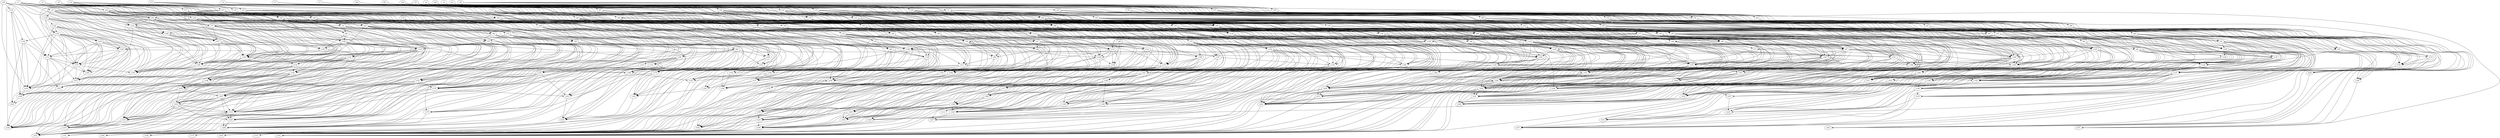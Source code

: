 digraph EW {
v244 -> v246[weight="0.11712"]
v239 -> v240[weight="0.10616"]
v238 -> v245[weight="0.06142"]
v235 -> v238[weight="0.07048"]
v233 -> v240[weight="0.07634"]
v232 -> v248[weight="0.10223"]
v231 -> v248[weight="0.10699"]
v229 -> v249[weight="0.10098"]
v228 -> v241[weight="0.01473"]
v226 -> v231[weight="0.07638"]
v223 -> v242[weight="0.10184"]
v223 -> v249[weight="0.10898"]
v222 -> v225[weight="0.09842"]
v220 -> v247[weight="0.10309"]
v219 -> v221[weight="0.06535"]
v218 -> v224[weight="0.05993"]
v218 -> v227[weight="0.09192"]
v217 -> v232[weight="0.09613"]
v216 -> v232[weight="0.08738"]
v214 -> v219[weight="0.04104"]
v214 -> v221[weight="0.10444"]
v213 -> v235[weight="0.09305"]
v213 -> v238[weight="0.10707"]
v212 -> v214[weight="0.09024"]
v212 -> v219[weight="0.08099"]
v212 -> v221[weight="0.08320"]
v212 -> v244[weight="0.04321"]
v211 -> v222[weight="0.06192"]
v211 -> v225[weight="0.10649"]
v210 -> v212[weight="0.05813"]
v210 -> v214[weight="0.07099"]
v210 -> v219[weight="0.03728"]
v210 -> v221[weight="0.03659"]
v210 -> v244[weight="0.10062"]
v209 -> v211[weight="0.01269"]
v209 -> v222[weight="0.07357"]
v209 -> v225[weight="0.11652"]
v208 -> v226[weight="0.04662"]
v208 -> v231[weight="0.08821"]
v207 -> v210[weight="0.03158"]
v207 -> v212[weight="0.05667"]
v207 -> v214[weight="0.10119"]
v207 -> v219[weight="0.06878"]
v207 -> v221[weight="0.02902"]
v207 -> v244[weight="0.09218"]
v206 -> v209[weight="0.11467"]
v205 -> v207[weight="0.10606"]
v205 -> v210[weight="0.07932"]
v205 -> v214[weight="0.07345"]
v205 -> v219[weight="0.05157"]
v205 -> v221[weight="0.08879"]
v204 -> v222[weight="0.09626"]
v204 -> v225[weight="0.05003"]
v204 -> v231[weight="0.11432"]
v203 -> v249[weight="0.04148"]
v202 -> v204[weight="0.04207"]
v202 -> v209[weight="0.10956"]
v202 -> v211[weight="0.09692"]
v202 -> v222[weight="0.05440"]
v202 -> v225[weight="0.06056"]
v201 -> v216[weight="0.11363"]
v201 -> v217[weight="0.11118"]
v201 -> v232[weight="0.03557"]
v201 -> v248[weight="0.06668"]
v200 -> v203[weight="0.05651"]
v200 -> v223[weight="0.09984"]
v200 -> v249[weight="0.06335"]
v199 -> v237[weight="0.06767"]
v198 -> v223[weight="0.09036"]
v198 -> v242[weight="0.03037"]
v197 -> v230[weight="0.09937"]
v196 -> v205[weight="0.05718"]
v196 -> v214[weight="0.08233"]
v196 -> v219[weight="0.08903"]
v195 -> v238[weight="0.11390"]
v195 -> v245[weight="0.09286"]
v194 -> v220[weight="0.11551"]
v193 -> v243[weight="0.09306"]
v192 -> v243[weight="0.07897"]
v191 -> v202[weight="0.06216"]
v191 -> v204[weight="0.07061"]
v191 -> v222[weight="0.09234"]
v191 -> v225[weight="0.11446"]
v191 -> v231[weight="0.11935"]
v190 -> v220[weight="0.04330"]
v190 -> v247[weight="0.06680"]
v189 -> v200[weight="0.11303"]
v189 -> v203[weight="0.05779"]
v189 -> v220[weight="0.09403"]
v189 -> v249[weight="0.08557"]
v188 -> v230[weight="0.05191"]
v188 -> v233[weight="0.08575"]
v188 -> v240[weight="0.09560"]
v187 -> v208[weight="0.06557"]
v187 -> v226[weight="0.03660"]
v187 -> v231[weight="0.04215"]
v187 -> v248[weight="0.11716"]
v186 -> v189[weight="0.05775"]
v186 -> v203[weight="0.10305"]
v186 -> v249[weight="0.11195"]
v185 -> v201[weight="0.06956"]
v185 -> v232[weight="0.10259"]
v185 -> v248[weight="0.02896"]
v184 -> v188[weight="0.07566"]
v184 -> v197[weight="0.05351"]
v184 -> v230[weight="0.04691"]
v183 -> v215[weight="0.03017"]
v182 -> v198[weight="0.07870"]
v182 -> v223[weight="0.08452"]
v182 -> v242[weight="0.10811"]
v181 -> v184[weight="0.08764"]
v181 -> v188[weight="0.10778"]
v181 -> v196[weight="0.11674"]
v181 -> v230[weight="0.05963"]
v180 -> v213[weight="0.03355"]
v179 -> v193[weight="0.10256"]
v179 -> v212[weight="0.09146"]
v179 -> v244[weight="0.07050"]
v178 -> v236[weight="0.02867"]
v177 -> v186[weight="0.03537"]
v177 -> v189[weight="0.03512"]
v177 -> v203[weight="0.06820"]
v177 -> v249[weight="0.07806"]
v176 -> v191[weight="0.02089"]
v176 -> v202[weight="0.04299"]
v176 -> v204[weight="0.06123"]
v176 -> v222[weight="0.07243"]
v176 -> v225[weight="0.09939"]
v175 -> v246[weight="0.03569"]
v174 -> v179[weight="0.09292"]
v174 -> v192[weight="0.07813"]
v174 -> v243[weight="0.07415"]
v172 -> v180[weight="0.08119"]
v172 -> v197[weight="0.09121"]
v172 -> v213[weight="0.05932"]
v172 -> v235[weight="0.07388"]
v171 -> v172[weight="0.06889"]
v171 -> v180[weight="0.10106"]
v171 -> v213[weight="0.06758"]
v171 -> v235[weight="0.03106"]
v171 -> v238[weight="0.05664"]
v171 -> v245[weight="0.11526"]
v170 -> v182[weight="0.06422"]
v170 -> v198[weight="0.10237"]
v170 -> v223[weight="0.03653"]
v170 -> v229[weight="0.10924"]
v170 -> v249[weight="0.11264"]
v169 -> v177[weight="0.08571"]
v169 -> v186[weight="0.05624"]
v169 -> v189[weight="0.08899"]
v169 -> v190[weight="0.09320"]
v169 -> v220[weight="0.10104"]
v168 -> v187[weight="0.04080"]
v168 -> v204[weight="0.11515"]
v168 -> v208[weight="0.08885"]
v168 -> v226[weight="0.07555"]
v168 -> v231[weight="0.00268"]
v168 -> v248[weight="0.10481"]
v167 -> v224[weight="0.07521"]
v166 -> v236[weight="0.09479"]
v165 -> v171[weight="0.11685"]
v165 -> v172[weight="0.09828"]
v165 -> v180[weight="0.01756"]
v165 -> v191[weight="0.10673"]
v165 -> v213[weight="0.05003"]
v164 -> v190[weight="0.07043"]
v164 -> v194[weight="0.07229"]
v164 -> v220[weight="0.05001"]
v164 -> v247[weight="0.09969"]
v163 -> v202[weight="0.09825"]
v163 -> v209[weight="0.02235"]
v163 -> v211[weight="0.01708"]
v163 -> v222[weight="0.05489"]
v163 -> v225[weight="0.11682"]
v162 -> v192[weight="0.09472"]
v161 -> v169[weight="0.10571"]
v161 -> v177[weight="0.07299"]
v161 -> v186[weight="0.06124"]
v161 -> v189[weight="0.10748"]
v161 -> v229[weight="0.10509"]
v161 -> v249[weight="0.11843"]
v160 -> v168[weight="0.06839"]
v160 -> v176[weight="0.06571"]
v160 -> v187[weight="0.10794"]
v160 -> v191[weight="0.05410"]
v160 -> v202[weight="0.08639"]
v160 -> v204[weight="0.06352"]
v160 -> v225[weight="0.11314"]
v160 -> v231[weight="0.06647"]
v159 -> v234[weight="0.05490"]
v159 -> v239[weight="0.10493"]
v158 -> v170[weight="0.05722"]
v158 -> v200[weight="0.07196"]
v158 -> v203[weight="0.09121"]
v158 -> v223[weight="0.05291"]
v158 -> v229[weight="0.09925"]
v158 -> v249[weight="0.05734"]
v157 -> v181[weight="0.05473"]
v157 -> v184[weight="0.04716"]
v157 -> v188[weight="0.10501"]
v157 -> v197[weight="0.07152"]
v157 -> v230[weight="0.05597"]
v156 -> v196[weight="0.08377"]
v156 -> v205[weight="0.05088"]
v156 -> v207[weight="0.07567"]
v156 -> v210[weight="0.04409"]
v156 -> v212[weight="0.08418"]
v156 -> v214[weight="0.03435"]
v156 -> v219[weight="0.00745"]
v156 -> v221[weight="0.07280"]
v155 -> v165[weight="0.05001"]
v155 -> v171[weight="0.07487"]
v155 -> v172[weight="0.04996"]
v155 -> v180[weight="0.03246"]
v155 -> v197[weight="0.11679"]
v155 -> v213[weight="0.01559"]
v155 -> v235[weight="0.09681"]
v155 -> v238[weight="0.11940"]
v154 -> v171[weight="0.08024"]
v154 -> v195[weight="0.11016"]
v154 -> v235[weight="0.09296"]
v154 -> v238[weight="0.02365"]
v154 -> v245[weight="0.04011"]
v153 -> v228[weight="0.05583"]
v153 -> v241[weight="0.04247"]
v152 -> v179[weight="0.10233"]
v152 -> v207[weight="0.08799"]
v152 -> v210[weight="0.10636"]
v152 -> v212[weight="0.05852"]
v152 -> v221[weight="0.11655"]
v152 -> v244[weight="0.03365"]
v152 -> v246[weight="0.09510"]
v151 -> v168[weight="0.09264"]
v151 -> v187[weight="0.06861"]
v151 -> v208[weight="0.00391"]
v151 -> v226[weight="0.04792"]
v151 -> v231[weight="0.09202"]
v150 -> v164[weight="0.09115"]
v150 -> v169[weight="0.06638"]
v150 -> v177[weight="0.08428"]
v150 -> v186[weight="0.08087"]
v150 -> v189[weight="0.06046"]
v150 -> v190[weight="0.06182"]
v150 -> v203[weight="0.11351"]
v150 -> v220[weight="0.04158"]
v149 -> v163[weight="0.07447"]
v149 -> v206[weight="0.10265"]
v149 -> v209[weight="0.05363"]
v149 -> v211[weight="0.05830"]
v149 -> v222[weight="0.11405"]
v149 -> v225[weight="0.10995"]
v148 -> v157[weight="0.01712"]
v148 -> v181[weight="0.05620"]
v148 -> v184[weight="0.03398"]
v148 -> v188[weight="0.08809"]
v148 -> v197[weight="0.07085"]
v148 -> v230[weight="0.04043"]
v147 -> v162[weight="0.09416"]
v147 -> v166[weight="0.11877"]
v146 -> v218[weight="0.06252"]
v146 -> v224[weight="0.11387"]
v146 -> v227[weight="0.04560"]
v145 -> v146[weight="0.10595"]
v144 -> v168[weight="0.09650"]
v144 -> v185[weight="0.03018"]
v144 -> v187[weight="0.11380"]
v144 -> v201[weight="0.08140"]
v144 -> v204[weight="0.11540"]
v144 -> v231[weight="0.09846"]
v144 -> v232[weight="0.11686"]
v144 -> v248[weight="0.01527"]
v143 -> v152[weight="0.07831"]
v143 -> v175[weight="0.10421"]
v143 -> v179[weight="0.08905"]
v143 -> v193[weight="0.06865"]
v143 -> v212[weight="0.11875"]
v143 -> v244[weight="0.07554"]
v143 -> v246[weight="0.07590"]
v142 -> v154[weight="0.11701"]
v142 -> v155[weight="0.04818"]
v142 -> v165[weight="0.04797"]
v142 -> v171[weight="0.08119"]
v142 -> v172[weight="0.09299"]
v142 -> v180[weight="0.04124"]
v142 -> v195[weight="0.08901"]
v142 -> v213[weight="0.03433"]
v142 -> v235[weight="0.11123"]
v142 -> v238[weight="0.10237"]
v140 -> v147[weight="0.04712"]
v140 -> v162[weight="0.10969"]
v139 -> v156[weight="0.06665"]
v139 -> v196[weight="0.04593"]
v139 -> v205[weight="0.01814"]
v139 -> v210[weight="0.09743"]
v139 -> v214[weight="0.08428"]
v139 -> v219[weight="0.06833"]
v139 -> v221[weight="0.10596"]
v138 -> v151[weight="0.11903"]
v138 -> v188[weight="0.10136"]
v138 -> v226[weight="0.11064"]
v138 -> v233[weight="0.09598"]
v138 -> v239[weight="0.11352"]
v138 -> v240[weight="0.02076"]
v137 -> v145[weight="0.11708"]
v137 -> v146[weight="0.03524"]
v137 -> v183[weight="0.11008"]
v137 -> v215[weight="0.11222"]
v137 -> v218[weight="0.04325"]
v137 -> v224[weight="0.10278"]
v137 -> v227[weight="0.07930"]
v136 -> v159[weight="0.02310"]
v136 -> v234[weight="0.03185"]
v135 -> v141[weight="0.06693"]
v135 -> v181[weight="0.07362"]
v135 -> v230[weight="0.11174"]
v134 -> v137[weight="0.10296"]
v134 -> v145[weight="0.10314"]
v134 -> v146[weight="0.06821"]
v134 -> v227[weight="0.03986"]
v133 -> v166[weight="0.06778"]
v132 -> v154[weight="0.08146"]
v132 -> v171[weight="0.07460"]
v132 -> v235[weight="0.05508"]
v132 -> v238[weight="0.06935"]
v131 -> v143[weight="0.05854"]
v131 -> v179[weight="0.09728"]
v131 -> v193[weight="0.01012"]
v131 -> v243[weight="0.10112"]
v130 -> v194[weight="0.05825"]
v130 -> v234[weight="0.11697"]
v129 -> v133[weight="0.07141"]
v129 -> v147[weight="0.08531"]
v129 -> v166[weight="0.03392"]
v129 -> v178[weight="0.11909"]
v129 -> v236[weight="0.09707"]
v128 -> v136[weight="0.11358"]
v128 -> v159[weight="0.09153"]
v128 -> v173[weight="0.11948"]
v128 -> v239[weight="0.01726"]
v126 -> v183[weight="0.08912"]
v126 -> v215[weight="0.05899"]
v125 -> v148[weight="0.04208"]
v125 -> v157[weight="0.02917"]
v125 -> v172[weight="0.11220"]
v125 -> v181[weight="0.08041"]
v125 -> v184[weight="0.05816"]
v125 -> v197[weight="0.05633"]
v125 -> v230[weight="0.08248"]
v124 -> v142[weight="0.06118"]
v124 -> v155[weight="0.01487"]
v124 -> v165[weight="0.05177"]
v124 -> v171[weight="0.08584"]
v124 -> v172[weight="0.04713"]
v124 -> v180[weight="0.03552"]
v124 -> v197[weight="0.10321"]
v124 -> v213[weight="0.03033"]
v124 -> v235[weight="0.10482"]
v123 -> v175[weight="0.07983"]
v123 -> v246[weight="0.10306"]
v122 -> v139[weight="0.01217"]
v122 -> v156[weight="0.05505"]
v122 -> v196[weight="0.05144"]
v122 -> v205[weight="0.00647"]
v122 -> v207[weight="0.11241"]
v122 -> v210[weight="0.08536"]
v122 -> v214[weight="0.07516"]
v122 -> v219[weight="0.05638"]
v122 -> v221[weight="0.09525"]
v121 -> v158[weight="0.08749"]
v121 -> v170[weight="0.03464"]
v121 -> v182[weight="0.03939"]
v121 -> v198[weight="0.07031"]
v121 -> v223[weight="0.04530"]
v121 -> v242[weight="0.09371"]
v120 -> v145[weight="0.09428"]
v120 -> v161[weight="0.09789"]
v120 -> v229[weight="0.08292"]
v119 -> v120[weight="0.10342"]
v119 -> v134[weight="0.04953"]
v119 -> v137[weight="0.09676"]
v119 -> v145[weight="0.05361"]
v119 -> v146[weight="0.07143"]
v119 -> v227[weight="0.07465"]
v118 -> v124[weight="0.06300"]
v118 -> v142[weight="0.11650"]
v118 -> v151[weight="0.10687"]
v118 -> v155[weight="0.07746"]
v118 -> v165[weight="0.08159"]
v118 -> v172[weight="0.08663"]
v118 -> v180[weight="0.07699"]
v118 -> v184[weight="0.11388"]
v118 -> v197[weight="0.06902"]
v118 -> v208[weight="0.10634"]
v118 -> v213[weight="0.09204"]
v117 -> v140[weight="0.10873"]
v117 -> v147[weight="0.11794"]
v117 -> v167[weight="0.09427"]
v117 -> v178[weight="0.06290"]
v117 -> v236[weight="0.08473"]
v116 -> v164[weight="0.04060"]
v116 -> v190[weight="0.07925"]
v116 -> v194[weight="0.08583"]
v116 -> v220[weight="0.08021"]
v116 -> v247[weight="0.07638"]
v115 -> v153[weight="0.05126"]
v115 -> v228[weight="0.08124"]
v115 -> v241[weight="0.06730"]
v114 -> v163[weight="0.05526"]
v114 -> v176[weight="0.08339"]
v114 -> v191[weight="0.10158"]
v114 -> v202[weight="0.07319"]
v114 -> v204[weight="0.11526"]
v114 -> v209[weight="0.07685"]
v114 -> v211[weight="0.06713"]
v114 -> v222[weight="0.02060"]
v114 -> v225[weight="0.11896"]
v113 -> v121[weight="0.05379"]
v113 -> v158[weight="0.09842"]
v113 -> v170[weight="0.07229"]
v113 -> v182[weight="0.08536"]
v113 -> v198[weight="0.05009"]
v113 -> v223[weight="0.04665"]
v113 -> v242[weight="0.05551"]
v112 -> v128[weight="0.09960"]
v112 -> v136[weight="0.05632"]
v112 -> v159[weight="0.04347"]
v112 -> v234[weight="0.08047"]
v112 -> v239[weight="0.10722"]
v110 -> v122[weight="0.05351"]
v110 -> v139[weight="0.06016"]
v110 -> v156[weight="0.03963"]
v110 -> v196[weight="0.05323"]
v110 -> v205[weight="0.05391"]
v110 -> v207[weight="0.11522"]
v110 -> v210[weight="0.08364"]
v110 -> v212[weight="0.11550"]
v110 -> v214[weight="0.02920"]
v110 -> v219[weight="0.04680"]
v110 -> v221[weight="0.11114"]
v109 -> v126[weight="0.09332"]
v109 -> v137[weight="0.05083"]
v109 -> v146[weight="0.08420"]
v109 -> v183[weight="0.06517"]
v109 -> v215[weight="0.06179"]
v109 -> v218[weight="0.07179"]
v108 -> v110[weight="0.06803"]
v108 -> v122[weight="0.08214"]
v108 -> v135[weight="0.11644"]
v108 -> v139[weight="0.07724"]
v108 -> v156[weight="0.10525"]
v108 -> v181[weight="0.10766"]
v108 -> v196[weight="0.03132"]
v108 -> v205[weight="0.08755"]
v108 -> v214[weight="0.09401"]
v108 -> v219[weight="0.11157"]
v107 -> v130[weight="0.11436"]
v107 -> v173[weight="0.08976"]
v107 -> v200[weight="0.08254"]
v107 -> v203[weight="0.11594"]
v106 -> v123[weight="0.11362"]
v106 -> v131[weight="0.02227"]
v106 -> v143[weight="0.06821"]
v106 -> v179[weight="0.11930"]
v106 -> v193[weight="0.02119"]
v106 -> v243[weight="0.10940"]
v106 -> v246[weight="0.11883"]
v105 -> v106[weight="0.01034"]
v105 -> v123[weight="0.10392"]
v105 -> v131[weight="0.03234"]
v105 -> v143[weight="0.07217"]
v105 -> v193[weight="0.03141"]
v105 -> v243[weight="0.11674"]
v105 -> v246[weight="0.11604"]
v104 -> v144[weight="0.08161"]
v104 -> v185[weight="0.07936"]
v104 -> v201[weight="0.02597"]
v104 -> v217[weight="0.09568"]
v104 -> v232[weight="0.04888"]
v104 -> v248[weight="0.06640"]
v103 -> v174[weight="0.03708"]
v103 -> v192[weight="0.04287"]
v103 -> v243[weight="0.05731"]
v102 -> v138[weight="0.09831"]
v102 -> v187[weight="0.09374"]
v102 -> v226[weight="0.07775"]
v102 -> v240[weight="0.11740"]
v101 -> v108[weight="0.05491"]
v101 -> v110[weight="0.07783"]
v101 -> v122[weight="0.05090"]
v101 -> v125[weight="0.10521"]
v101 -> v139[weight="0.03983"]
v101 -> v156[weight="0.09930"]
v101 -> v157[weight="0.10869"]
v101 -> v181[weight="0.10336"]
v101 -> v196[weight="0.03115"]
v101 -> v205[weight="0.05734"]
v101 -> v214[weight="0.10662"]
v101 -> v219[weight="0.10279"]
v100 -> v103[weight="0.06580"]
v100 -> v133[weight="0.08099"]
v100 -> v174[weight="0.06827"]
v100 -> v192[weight="0.07056"]
v99 -> v129[weight="0.10765"]
v99 -> v140[weight="0.05150"]
v99 -> v147[weight="0.03171"]
v99 -> v162[weight="0.06455"]
v98 -> v117[weight="0.11425"]
v98 -> v178[weight="0.05183"]
v98 -> v236[weight="0.04433"]
v97 -> v144[weight="0.07138"]
v97 -> v160[weight="0.08756"]
v97 -> v168[weight="0.10904"]
v97 -> v176[weight="0.10973"]
v97 -> v185[weight="0.07779"]
v97 -> v191[weight="0.11562"]
v97 -> v202[weight="0.08870"]
v97 -> v204[weight="0.04951"]
v97 -> v225[weight="0.05664"]
v97 -> v231[weight="0.10938"]
v97 -> v248[weight="0.08598"]
v96 -> v199[weight="0.01569"]
v96 -> v237[weight="0.06553"]
v95 -> v115[weight="0.09423"]
v95 -> v153[weight="0.11710"]
v95 -> v216[weight="0.11785"]
v94 -> v141[weight="0.08070"]
v94 -> v198[weight="0.09053"]
v94 -> v242[weight="0.09095"]
v93 -> v97[weight="0.07550"]
v93 -> v144[weight="0.08371"]
v93 -> v160[weight="0.04360"]
v93 -> v168[weight="0.03641"]
v93 -> v176[weight="0.10570"]
v93 -> v185[weight="0.11051"]
v93 -> v187[weight="0.07640"]
v93 -> v191[weight="0.09704"]
v93 -> v202[weight="0.11502"]
v93 -> v204[weight="0.07908"]
v93 -> v226[weight="0.11188"]
v93 -> v231[weight="0.03594"]
v93 -> v248[weight="0.09608"]
v92 -> v122[weight="0.11702"]
v92 -> v132[weight="0.07972"]
v92 -> v139[weight="0.11349"]
v92 -> v171[weight="0.08961"]
v92 -> v172[weight="0.09296"]
v92 -> v205[weight="0.11628"]
v92 -> v235[weight="0.06040"]
v91 -> v109[weight="0.06129"]
v91 -> v119[weight="0.09388"]
v91 -> v134[weight="0.09544"]
v91 -> v137[weight="0.01061"]
v91 -> v145[weight="0.11905"]
v91 -> v146[weight="0.02723"]
v91 -> v218[weight="0.04088"]
v91 -> v224[weight="0.09863"]
v91 -> v227[weight="0.06960"]
v90 -> v113[weight="0.11828"]
v90 -> v173[weight="0.06973"]
v90 -> v233[weight="0.10517"]
v90 -> v242[weight="0.10115"]
v89 -> v116[weight="0.06089"]
v89 -> v127[weight="0.10682"]
v89 -> v130[weight="0.10584"]
v89 -> v164[weight="0.07494"]
v89 -> v194[weight="0.05110"]
v88 -> v98[weight="0.08567"]
v88 -> v182[weight="0.09779"]
v87 -> v111[weight="0.11190"]
v87 -> v130[weight="0.03684"]
v87 -> v136[weight="0.10342"]
v87 -> v194[weight="0.08273"]
v87 -> v234[weight="0.08302"]
v86 -> v108[weight="0.11578"]
v86 -> v135[weight="0.10345"]
v86 -> v141[weight="0.05640"]
v85 -> v152[weight="0.10662"]
v85 -> v175[weight="0.11147"]
v85 -> v246[weight="0.09698"]
v84 -> v100[weight="0.09532"]
v84 -> v103[weight="0.05747"]
v84 -> v106[weight="0.11963"]
v84 -> v131[weight="0.10014"]
v84 -> v174[weight="0.02770"]
v84 -> v179[weight="0.06994"]
v84 -> v192[weight="0.10034"]
v84 -> v193[weight="0.09844"]
v84 -> v243[weight="0.07221"]
v83 -> v95[weight="0.11982"]
v83 -> v104[weight="0.08511"]
v83 -> v201[weight="0.09238"]
v83 -> v217[weight="0.03695"]
v83 -> v232[weight="0.06812"]
v82 -> v85[weight="0.04344"]
v82 -> v152[weight="0.06590"]
v82 -> v175[weight="0.11914"]
v82 -> v207[weight="0.10290"]
v82 -> v212[weight="0.10888"]
v82 -> v244[weight="0.09913"]
v82 -> v246[weight="0.09265"]
v81 -> v119[weight="0.08225"]
v81 -> v134[weight="0.04508"]
v81 -> v146[weight="0.11254"]
v81 -> v227[weight="0.07588"]
v81 -> v229[weight="0.10166"]
v80 -> v97[weight="0.08938"]
v80 -> v149[weight="0.09615"]
v80 -> v202[weight="0.11386"]
v80 -> v204[weight="0.10423"]
v80 -> v225[weight="0.05577"]
v79 -> v84[weight="0.09700"]
v79 -> v110[weight="0.11633"]
v79 -> v174[weight="0.10110"]
v79 -> v179[weight="0.07431"]
v79 -> v212[weight="0.11328"]
v79 -> v214[weight="0.09294"]
v78 -> v112[weight="0.10817"]
v78 -> v128[weight="0.03633"]
v78 -> v138[weight="0.09955"]
v78 -> v159[weight="0.11389"]
v78 -> v239[weight="0.02065"]
v78 -> v240[weight="0.09536"]
v77 -> v78[weight="0.10966"]
v77 -> v102[weight="0.02737"]
v77 -> v138[weight="0.07171"]
v77 -> v151[weight="0.11765"]
v77 -> v187[weight="0.10655"]
v77 -> v208[weight="0.11848"]
v77 -> v226[weight="0.08175"]
v77 -> v240[weight="0.09031"]
v76 -> v95[weight="0.07370"]
v76 -> v115[weight="0.03658"]
v76 -> v153[weight="0.04395"]
v76 -> v228[weight="0.09469"]
v76 -> v241[weight="0.08004"]
v75 -> v89[weight="0.03394"]
v75 -> v116[weight="0.02706"]
v75 -> v164[weight="0.04846"]
v75 -> v190[weight="0.10387"]
v75 -> v194[weight="0.06452"]
v75 -> v220[weight="0.09669"]
v75 -> v247[weight="0.10191"]
v74 -> v109[weight="0.10730"]
v74 -> v126[weight="0.07749"]
v74 -> v183[weight="0.05190"]
v74 -> v215[weight="0.04643"]
v73 -> v120[weight="0.10775"]
v73 -> v145[weight="0.09149"]
v72 -> v107[weight="0.11731"]
v72 -> v150[weight="0.08210"]
v72 -> v177[weight="0.06434"]
v72 -> v186[weight="0.09359"]
v72 -> v189[weight="0.03706"]
v72 -> v200[weight="0.08158"]
v72 -> v203[weight="0.03470"]
v72 -> v220[weight="0.10329"]
v72 -> v249[weight="0.07452"]
v71 -> v135[weight="0.10448"]
v71 -> v148[weight="0.09121"]
v71 -> v157[weight="0.10574"]
v71 -> v181[weight="0.08837"]
v71 -> v184[weight="0.09326"]
v71 -> v188[weight="0.03894"]
v71 -> v230[weight="0.05108"]
v71 -> v233[weight="0.07728"]
v71 -> v240[weight="0.11683"]
v70 -> v79[weight="0.01576"]
v70 -> v84[weight="0.08129"]
v70 -> v100[weight="0.11309"]
v70 -> v174[weight="0.08574"]
v70 -> v179[weight="0.06528"]
v70 -> v212[weight="0.11795"]
v70 -> v214[weight="0.10735"]
v70 -> v244[weight="0.11957"]
v69 -> v107[weight="0.05640"]
v69 -> v128[weight="0.11896"]
v69 -> v173[weight="0.05282"]
v68 -> v114[weight="0.06736"]
v68 -> v160[weight="0.10388"]
v68 -> v165[weight="0.10769"]
v68 -> v176[weight="0.04396"]
v68 -> v191[weight="0.04982"]
v68 -> v202[weight="0.07329"]
v68 -> v204[weight="0.10336"]
v68 -> v222[weight="0.06811"]
v67 -> v83[weight="0.07338"]
v67 -> v112[weight="0.11331"]
v67 -> v217[weight="0.04501"]
v66 -> v149[weight="0.07561"]
v66 -> v206[weight="0.05154"]
v66 -> v209[weight="0.11107"]
v65 -> v71[weight="0.06843"]
v65 -> v125[weight="0.10535"]
v65 -> v138[weight="0.11370"]
v65 -> v148[weight="0.07162"]
v65 -> v151[weight="0.10304"]
v65 -> v157[weight="0.08838"]
v65 -> v181[weight="0.10922"]
v65 -> v184[weight="0.04790"]
v65 -> v188[weight="0.03552"]
v65 -> v197[weight="0.09301"]
v65 -> v208[weight="0.10677"]
v65 -> v230[weight="0.05007"]
v65 -> v240[weight="0.11415"]
v64 -> v91[weight="0.04394"]
v64 -> v109[weight="0.06144"]
v64 -> v119[weight="0.06813"]
v64 -> v134[weight="0.09237"]
v64 -> v137[weight="0.03977"]
v64 -> v145[weight="0.07791"]
v64 -> v146[weight="0.04384"]
v64 -> v183[weight="0.09898"]
v64 -> v215[weight="0.11174"]
v64 -> v218[weight="0.08298"]
v64 -> v227[weight="0.08490"]
v63 -> v96[weight="0.02231"]
v63 -> v199[weight="0.01821"]
v63 -> v237[weight="0.04962"]
v62 -> v71[weight="0.10901"]
v62 -> v78[weight="0.11140"]
v62 -> v90[weight="0.08635"]
v62 -> v128[weight="0.11744"]
v62 -> v138[weight="0.09478"]
v62 -> v188[weight="0.11357"]
v62 -> v233[weight="0.03192"]
v62 -> v239[weight="0.10804"]
v62 -> v240[weight="0.07405"]
v61 -> v87[weight="0.05163"]
v61 -> v89[weight="0.09050"]
v61 -> v111[weight="0.06739"]
v61 -> v130[weight="0.06867"]
v61 -> v194[weight="0.07466"]
v61 -> v234[weight="0.10977"]
v60 -> v63[weight="0.06637"]
v60 -> v96[weight="0.05690"]
v60 -> v111[weight="0.08712"]
v60 -> v199[weight="0.04868"]
v60 -> v237[weight="0.11595"]
v59 -> v80[weight="0.06845"]
v59 -> v97[weight="0.06442"]
v59 -> v144[weight="0.08084"]
v59 -> v185[weight="0.06135"]
v59 -> v204[weight="0.10796"]
v59 -> v225[weight="0.08326"]
v59 -> v248[weight="0.08763"]
v58 -> v68[weight="0.04795"]
v58 -> v114[weight="0.01947"]
v58 -> v163[weight="0.07425"]
v58 -> v176[weight="0.06845"]
v58 -> v191[weight="0.08507"]
v58 -> v202[weight="0.06778"]
v58 -> v204[weight="0.10891"]
v58 -> v209[weight="0.09540"]
v58 -> v211[weight="0.08501"]
v58 -> v222[weight="0.02759"]
v57 -> v65[weight="0.06750"]
v57 -> v118[weight="0.08024"]
v57 -> v125[weight="0.06349"]
v57 -> v148[weight="0.06092"]
v57 -> v151[weight="0.10773"]
v57 -> v157[weight="0.06773"]
v57 -> v172[weight="0.11673"]
v57 -> v181[weight="0.11710"]
v57 -> v184[weight="0.03368"]
v57 -> v188[weight="0.10123"]
v57 -> v197[weight="0.02583"]
v57 -> v208[weight="0.11002"]
v57 -> v230[weight="0.08049"]
v56 -> v73[weight="0.05918"]
v56 -> v119[weight="0.11916"]
v56 -> v120[weight="0.05027"]
v56 -> v145[weight="0.08552"]
v56 -> v161[weight="0.11851"]
v55 -> v67[weight="0.08505"]
v55 -> v78[weight="0.08955"]
v55 -> v112[weight="0.04590"]
v55 -> v128[weight="0.09745"]
v55 -> v136[weight="0.10111"]
v55 -> v159[weight="0.08414"]
v55 -> v217[weight="0.11852"]
v55 -> v239[weight="0.09744"]
v54 -> v99[weight="0.08037"]
v54 -> v117[weight="0.08936"]
v54 -> v140[weight="0.02922"]
v54 -> v147[weight="0.07003"]
v53 -> v56[weight="0.05542"]
v53 -> v73[weight="0.10372"]
v53 -> v81[weight="0.11179"]
v53 -> v119[weight="0.07620"]
v53 -> v120[weight="0.02782"]
v53 -> v134[weight="0.10851"]
v53 -> v145[weight="0.06902"]
v53 -> v229[weight="0.09315"]
v52 -> v77[weight="0.10533"]
v52 -> v93[weight="0.09973"]
v52 -> v102[weight="0.10130"]
v52 -> v151[weight="0.03422"]
v52 -> v168[weight="0.06388"]
v52 -> v187[weight="0.03447"]
v52 -> v208[weight="0.03135"]
v52 -> v226[weight="0.02384"]
v52 -> v231[weight="0.06392"]
v51 -> v70[weight="0.07990"]
v51 -> v79[weight="0.06984"]
v51 -> v86[weight="0.10847"]
v51 -> v110[weight="0.11491"]
v51 -> v133[weight="0.11676"]
v51 -> v214[weight="0.10713"]
v50 -> v59[weight="0.04226"]
v50 -> v80[weight="0.10173"]
v50 -> v97[weight="0.10154"]
v50 -> v104[weight="0.11784"]
v50 -> v144[weight="0.08851"]
v50 -> v185[weight="0.05942"]
v50 -> v201[weight="0.09673"]
v50 -> v232[weight="0.11667"]
v50 -> v248[weight="0.08802"]
v49 -> v59[weight="0.08296"]
v49 -> v80[weight="0.08196"]
v49 -> v93[weight="0.08739"]
v49 -> v97[weight="0.03121"]
v49 -> v144[weight="0.10234"]
v49 -> v160[weight="0.08334"]
v49 -> v176[weight="0.08610"]
v49 -> v185[weight="0.10833"]
v49 -> v191[weight="0.09628"]
v49 -> v202[weight="0.05875"]
v49 -> v204[weight="0.02568"]
v49 -> v222[weight="0.10927"]
v49 -> v225[weight="0.03314"]
v49 -> v248[weight="0.11708"]
v48 -> v50[weight="0.09958"]
v48 -> v83[weight="0.08782"]
v48 -> v104[weight="0.06005"]
v48 -> v144[weight="0.11407"]
v48 -> v185[weight="0.09500"]
v48 -> v201[weight="0.03841"]
v48 -> v216[weight="0.07531"]
v48 -> v217[weight="0.11710"]
v48 -> v232[weight="0.02109"]
v48 -> v248[weight="0.10057"]
v47 -> v64[weight="0.10444"]
v47 -> v91[weight="0.06658"]
v47 -> v109[weight="0.07505"]
v47 -> v137[weight="0.06569"]
v47 -> v146[weight="0.09071"]
v47 -> v167[weight="0.11422"]
v47 -> v218[weight="0.02914"]
v47 -> v224[weight="0.05238"]
v46 -> v161[weight="0.07892"]
v46 -> v169[weight="0.06854"]
v46 -> v177[weight="0.11118"]
v46 -> v186[weight="0.07689"]
v45 -> v48[weight="0.11127"]
v45 -> v67[weight="0.06225"]
v45 -> v76[weight="0.11037"]
v45 -> v83[weight="0.02906"]
v45 -> v95[weight="0.10135"]
v45 -> v104[weight="0.11417"]
v45 -> v217[weight="0.04535"]
v45 -> v232[weight="0.09323"]
v44 -> v49[weight="0.02107"]
v44 -> v59[weight="0.09573"]
v44 -> v68[weight="0.11930"]
v44 -> v80[weight="0.10281"]
v44 -> v93[weight="0.06793"]
v44 -> v97[weight="0.03365"]
v44 -> v144[weight="0.09765"]
v44 -> v160[weight="0.06268"]
v44 -> v168[weight="0.10433"]
v44 -> v176[weight="0.07613"]
v44 -> v185[weight="0.10945"]
v44 -> v191[weight="0.08240"]
v44 -> v202[weight="0.05971"]
v44 -> v204[weight="0.01774"]
v44 -> v222[weight="0.11370"]
v44 -> v225[weight="0.05336"]
v44 -> v231[weight="0.10384"]
v44 -> v248[weight="0.11288"]
v43 -> v82[weight="0.08576"]
v43 -> v152[weight="0.08933"]
v43 -> v156[weight="0.10122"]
v43 -> v207[weight="0.02708"]
v43 -> v210[weight="0.05763"]
v43 -> v212[weight="0.07554"]
v43 -> v219[weight="0.09405"]
v43 -> v221[weight="0.03765"]
v43 -> v244[weight="0.10274"]
v42 -> v86[weight="0.09639"]
v42 -> v101[weight="0.09688"]
v42 -> v108[weight="0.06664"]
v42 -> v135[weight="0.05008"]
v42 -> v141[weight="0.08880"]
v42 -> v157[weight="0.11467"]
v42 -> v181[weight="0.06506"]
v42 -> v196[weight="0.09113"]
v41 -> v81[weight="0.11854"]
v41 -> v88[weight="0.06374"]
v41 -> v121[weight="0.07816"]
v41 -> v170[weight="0.09973"]
v41 -> v182[weight="0.03878"]
v41 -> v198[weight="0.10323"]
v40 -> v75[weight="0.07166"]
v40 -> v89[weight="0.10329"]
v40 -> v116[weight="0.05100"]
v40 -> v150[weight="0.07051"]
v40 -> v164[weight="0.03395"]
v40 -> v190[weight="0.03649"]
v40 -> v194[weight="0.10624"]
v40 -> v220[weight="0.03150"]
v40 -> v247[weight="0.07741"]
v39 -> v66[weight="0.05590"]
v39 -> v80[weight="0.10277"]
v39 -> v149[weight="0.05382"]
v39 -> v206[weight="0.10412"]
v39 -> v209[weight="0.10654"]
v39 -> v211[weight="0.11209"]
v38 -> v74[weight="0.06907"]
v38 -> v109[weight="0.09245"]
v38 -> v126[weight="0.00845"]
v38 -> v183[weight="0.08279"]
v38 -> v215[weight="0.05290"]
v37 -> v76[weight="0.02674"]
v37 -> v95[weight="0.09352"]
v37 -> v115[weight="0.01398"]
v37 -> v153[weight="0.03846"]
v37 -> v228[weight="0.07596"]
v37 -> v241[weight="0.06139"]
v36 -> v41[weight="0.05329"]
v36 -> v88[weight="0.01841"]
v36 -> v98[weight="0.08515"]
v36 -> v182[weight="0.09055"]
v35 -> v36[weight="0.08804"]
v35 -> v41[weight="0.10606"]
v35 -> v88[weight="0.07142"]
v35 -> v94[weight="0.06254"]
v35 -> v141[weight="0.11388"]
v35 -> v198[weight="0.10645"]
v34 -> v53[weight="0.08565"]
v34 -> v56[weight="0.04399"]
v34 -> v73[weight="0.01812"]
v34 -> v120[weight="0.09075"]
v34 -> v145[weight="0.07784"]
v33 -> v58[weight="0.09102"]
v33 -> v114[weight="0.08593"]
v33 -> v163[weight="0.10678"]
v33 -> v222[weight="0.10644"]
v32 -> v52[weight="0.07988"]
v32 -> v77[weight="0.11466"]
v32 -> v93[weight="0.07410"]
v32 -> v102[weight="0.09251"]
v32 -> v104[weight="0.10076"]
v32 -> v144[weight="0.07333"]
v32 -> v151[weight="0.11408"]
v32 -> v160[weight="0.11627"]
v32 -> v168[weight="0.05434"]
v32 -> v185[weight="0.10165"]
v32 -> v187[weight="0.04594"]
v32 -> v201[weight="0.11801"]
v32 -> v208[weight="0.11121"]
v32 -> v226[weight="0.07421"]
v32 -> v231[weight="0.05700"]
v32 -> v248[weight="0.07367"]
v31 -> v37[weight="0.09487"]
v31 -> v115[weight="0.08730"]
v31 -> v153[weight="0.10769"]
v31 -> v228[weight="0.07913"]
v31 -> v241[weight="0.07871"]
v30 -> v43[weight="0.10126"]
v30 -> v70[weight="0.10835"]
v30 -> v79[weight="0.10818"]
v30 -> v82[weight="0.10926"]
v30 -> v143[weight="0.08740"]
v30 -> v152[weight="0.04565"]
v30 -> v156[weight="0.11364"]
v30 -> v179[weight="0.06570"]
v30 -> v207[weight="0.08708"]
v30 -> v210[weight="0.09124"]
v30 -> v212[weight="0.03314"]
v30 -> v214[weight="0.11280"]
v30 -> v219[weight="0.11146"]
v30 -> v221[weight="0.11496"]
v30 -> v244[weight="0.01475"]
v29 -> v47[weight="0.02921"]
v29 -> v64[weight="0.10752"]
v29 -> v91[weight="0.06429"]
v29 -> v109[weight="0.09440"]
v29 -> v137[weight="0.06803"]
v29 -> v146[weight="0.08191"]
v29 -> v167[weight="0.10821"]
v29 -> v218[weight="0.02524"]
v29 -> v224[weight="0.03477"]
v29 -> v227[weight="0.10208"]
v28 -> v35[weight="0.10487"]
v28 -> v41[weight="0.10902"]
v28 -> v94[weight="0.08477"]
v28 -> v113[weight="0.05483"]
v28 -> v121[weight="0.07801"]
v28 -> v170[weight="0.10987"]
v28 -> v182[weight="0.08584"]
v28 -> v198[weight="0.00775"]
v28 -> v223[weight="0.09677"]
v28 -> v242[weight="0.02503"]
v27 -> v62[weight="0.07419"]
v27 -> v65[weight="0.07207"]
v27 -> v71[weight="0.05107"]
v27 -> v138[weight="0.07814"]
v27 -> v184[weight="0.11544"]
v27 -> v188[weight="0.03989"]
v27 -> v230[weight="0.08817"]
v27 -> v233[weight="0.04883"]
v27 -> v240[weight="0.06581"]
v26 -> v55[weight="0.09933"]
v26 -> v77[weight="0.03854"]
v26 -> v78[weight="0.09413"]
v26 -> v102[weight="0.04190"]
v26 -> v138[weight="0.09654"]
v26 -> v217[weight="0.11910"]
v26 -> v226[weight="0.11644"]
v26 -> v239[weight="0.11461"]
v26 -> v240[weight="0.11097"]
v25 -> v60[weight="0.03405"]
v25 -> v63[weight="0.09366"]
v25 -> v96[weight="0.08879"]
v25 -> v111[weight="0.05309"]
v25 -> v199[weight="0.07779"]
v24 -> v39[weight="0.07951"]
v24 -> v66[weight="0.08457"]
v24 -> v80[weight="0.11814"]
v24 -> v114[weight="0.10397"]
v24 -> v149[weight="0.02915"]
v24 -> v163[weight="0.05034"]
v24 -> v206[weight="0.09602"]
v24 -> v209[weight="0.02802"]
v24 -> v211[weight="0.03696"]
v24 -> v222[weight="0.09835"]
v24 -> v225[weight="0.11996"]
v23 -> v33[weight="0.06032"]
v23 -> v58[weight="0.07072"]
v23 -> v68[weight="0.07437"]
v23 -> v114[weight="0.07960"]
v23 -> v176[weight="0.11709"]
v23 -> v195[weight="0.08090"]
v23 -> v222[weight="0.09692"]
v22 -> v34[weight="0.03658"]
v22 -> v53[weight="0.07033"]
v22 -> v56[weight="0.01508"]
v22 -> v73[weight="0.04871"]
v22 -> v120[weight="0.06464"]
v22 -> v145[weight="0.09324"]
v21 -> v27[weight="0.01873"]
v21 -> v62[weight="0.07424"]
v21 -> v65[weight="0.07811"]
v21 -> v71[weight="0.03782"]
v21 -> v138[weight="0.09594"]
v21 -> v184[weight="0.11666"]
v21 -> v188[weight="0.04280"]
v21 -> v230[weight="0.08276"]
v21 -> v233[weight="0.04409"]
v21 -> v240[weight="0.08207"]
v20 -> v40[weight="0.07068"]
v20 -> v75[weight="0.02897"]
v20 -> v89[weight="0.05690"]
v20 -> v116[weight="0.02095"]
v20 -> v127[weight="0.11837"]
v20 -> v164[weight="0.06088"]
v20 -> v190[weight="0.09529"]
v20 -> v194[weight="0.09349"]
v20 -> v220[weight="0.10072"]
v20 -> v247[weight="0.07725"]
v19 -> v70[weight="0.06872"]
v19 -> v79[weight="0.08364"]
v19 -> v84[weight="0.03540"]
v19 -> v100[weight="0.06397"]
v19 -> v103[weight="0.05319"]
v19 -> v174[weight="0.01925"]
v19 -> v179[weight="0.08733"]
v19 -> v192[weight="0.09085"]
v19 -> v243[weight="0.09323"]
v18 -> v35[weight="0.11609"]
v18 -> v51[weight="0.11645"]
v18 -> v86[weight="0.02813"]
v18 -> v94[weight="0.11772"]
v18 -> v141[weight="0.06466"]
v17 -> v41[weight="0.10519"]
v17 -> v81[weight="0.05763"]
v17 -> v121[weight="0.09728"]
v17 -> v134[weight="0.10171"]
v17 -> v158[weight="0.10542"]
v17 -> v170[weight="0.07756"]
v17 -> v182[weight="0.09423"]
v17 -> v223[weight="0.11337"]
v17 -> v229[weight="0.06676"]
v16 -> v54[weight="0.07406"]
v16 -> v98[weight="0.11623"]
v16 -> v99[weight="0.10210"]
v16 -> v117[weight="0.05134"]
v16 -> v129[weight="0.09325"]
v16 -> v140[weight="0.07952"]
v16 -> v147[weight="0.07171"]
v16 -> v166[weight="0.11475"]
v16 -> v178[weight="0.06981"]
v16 -> v236[weight="0.07388"]
v15 -> v24[weight="0.04507"]
v15 -> v39[weight="0.09051"]
v15 -> v49[weight="0.10519"]
v15 -> v58[weight="0.10462"]
v15 -> v66[weight="0.11797"]
v15 -> v80[weight="0.08217"]
v15 -> v114[weight="0.09104"]
v15 -> v149[weight="0.04256"]
v15 -> v163[weight="0.05589"]
v15 -> v202[weight="0.08786"]
v15 -> v204[weight="0.11074"]
v15 -> v209[weight="0.04580"]
v15 -> v211[weight="0.04000"]
v15 -> v222[weight="0.07726"]
v15 -> v225[weight="0.07498"]
v14 -> v18[weight="0.07335"]
v14 -> v51[weight="0.09603"]
v14 -> v86[weight="0.09145"]
v14 -> v129[weight="0.10737"]
v14 -> v133[weight="0.06649"]
v14 -> v166[weight="0.08096"]
v13 -> v19[weight="0.08927"]
v13 -> v100[weight="0.02560"]
v13 -> v103[weight="0.08741"]
v13 -> v129[weight="0.10843"]
v13 -> v133[weight="0.06257"]
v13 -> v162[weight="0.11602"]
v13 -> v174[weight="0.09377"]
v13 -> v192[weight="0.08128"]
v12 -> v28[weight="0.06032"]
v12 -> v35[weight="0.06079"]
v12 -> v36[weight="0.08058"]
v12 -> v41[weight="0.06364"]
v12 -> v88[weight="0.07461"]
v12 -> v94[weight="0.08239"]
v12 -> v113[weight="0.09906"]
v12 -> v121[weight="0.08542"]
v12 -> v170[weight="0.11918"]
v12 -> v182[weight="0.06361"]
v12 -> v198[weight="0.05807"]
v12 -> v242[weight="0.08457"]
v11 -> v30[weight="0.08689"]
v11 -> v43[weight="0.10208"]
v11 -> v82[weight="0.03687"]
v11 -> v85[weight="0.06928"]
v11 -> v143[weight="0.08708"]
v11 -> v152[weight="0.04140"]
v11 -> v175[weight="0.09935"]
v11 -> v207[weight="0.11101"]
v11 -> v212[weight="0.09716"]
v11 -> v244[weight="0.07397"]
v11 -> v246[weight="0.06678"]
v10 -> v105[weight="0.11028"]
v10 -> v106[weight="0.11976"]
v10 -> v123[weight="0.00886"]
v10 -> v175[weight="0.07429"]
v10 -> v246[weight="0.09977"]
v9 -> v23[weight="0.03526"]
v9 -> v33[weight="0.08216"]
v9 -> v58[weight="0.10398"]
v9 -> v68[weight="0.09604"]
v9 -> v114[weight="0.11445"]
v9 -> v142[weight="0.10955"]
v9 -> v195[weight="0.04585"]
v8 -> v11[weight="0.04709"]
v8 -> v30[weight="0.03985"]
v8 -> v43[weight="0.09334"]
v8 -> v82[weight="0.07286"]
v8 -> v85[weight="0.11331"]
v8 -> v143[weight="0.07437"]
v8 -> v152[weight="0.00702"]
v8 -> v179[weight="0.09533"]
v8 -> v207[weight="0.09011"]
v8 -> v210[weight="0.10661"]
v8 -> v212[weight="0.05604"]
v8 -> v221[weight="0.11895"]
v8 -> v244[weight="0.02711"]
v8 -> v246[weight="0.09709"]
v7 -> v42[weight="0.11616"]
v7 -> v57[weight="0.06795"]
v7 -> v65[weight="0.09235"]
v7 -> v71[weight="0.11091"]
v7 -> v101[weight="0.10577"]
v7 -> v125[weight="0.02442"]
v7 -> v148[weight="0.02175"]
v7 -> v157[weight="0.00516"]
v7 -> v181[weight="0.05778"]
v7 -> v184[weight="0.04976"]
v7 -> v188[weight="0.10982"]
v7 -> v197[weight="0.06984"]
v7 -> v230[weight="0.06107"]
v6 -> v16[weight="0.04529"]
v6 -> v54[weight="0.11235"]
v6 -> v98[weight="0.09893"]
v6 -> v99[weight="0.11022"]
v6 -> v117[weight="0.08821"]
v6 -> v129[weight="0.05363"]
v6 -> v140[weight="0.10829"]
v6 -> v147[weight="0.07924"]
v6 -> v166[weight="0.06998"]
v6 -> v178[weight="0.07007"]
v6 -> v236[weight="0.05556"]
v5 -> v26[weight="0.03351"]
v5 -> v32[weight="0.11054"]
v5 -> v55[weight="0.11131"]
v5 -> v67[weight="0.10880"]
v5 -> v77[weight="0.05505"]
v5 -> v102[weight="0.03834"]
v5 -> v104[weight="0.11574"]
v5 -> v217[weight="0.09458"]
v5 -> v226[weight="0.11433"]
v4 -> v5[weight="0.11184"]
v4 -> v26[weight="0.08347"]
v4 -> v55[weight="0.06425"]
v4 -> v77[weight="0.10733"]
v4 -> v78[weight="0.02559"]
v4 -> v112[weight="0.08751"]
v4 -> v128[weight="0.04751"]
v4 -> v138[weight="0.11375"]
v4 -> v159[weight="0.10114"]
v4 -> v239[weight="0.03883"]
v4 -> v240[weight="0.11344"]
v3 -> v37[weight="0.08512"]
v3 -> v45[weight="0.11902"]
v3 -> v67[weight="0.09725"]
v3 -> v76[weight="0.08069"]
v3 -> v115[weight="0.09861"]
v3 -> v153[weight="0.04799"]
v3 -> v228[weight="0.07635"]
v3 -> v241[weight="0.07024"]
v2 -> v14[weight="0.08765"]
v2 -> v18[weight="0.07425"]
v2 -> v42[weight="0.11456"]
v2 -> v51[weight="0.05083"]
v2 -> v79[weight="0.11759"]
v2 -> v86[weight="0.05980"]
v2 -> v108[weight="0.09627"]
v2 -> v110[weight="0.11746"]
v2 -> v141[weight="0.11373"]
v1 -> v72[weight="0.06506"]
v1 -> v107[weight="0.07484"]
v1 -> v130[weight="0.10203"]
v1 -> v150[weight="0.10908"]
v1 -> v164[weight="0.11039"]
v1 -> v189[weight="0.09582"]
v1 -> v194[weight="0.11069"]
v1 -> v200[weight="0.09550"]
v1 -> v203[weight="0.08567"]
v1 -> v220[weight="0.10428"]
v0 -> v15[weight="0.05719"]
v0 -> v24[weight="0.10191"]
v0 -> v44[weight="0.06471"]
v0 -> v49[weight="0.04849"]
v0 -> v58[weight="0.09955"]
v0 -> v59[weight="0.10657"]
v0 -> v68[weight="0.11816"]
v0 -> v80[weight="0.06821"]
v0 -> v97[weight="0.07705"]
v0 -> v114[weight="0.09610"]
v0 -> v149[weight="0.09659"]
v0 -> v160[weight="0.11714"]
v0 -> v163[weight="0.09368"]
v0 -> v176[weight="0.08927"]
v0 -> v191[weight="0.10711"]
v0 -> v202[weight="0.04678"]
v0 -> v204[weight="0.05476"]
v0 -> v209[weight="0.09511"]
v0 -> v211[weight="0.08438"]
v0 -> v222[weight="0.07573"]
v0 -> v225[weight="0.02383"]
}
